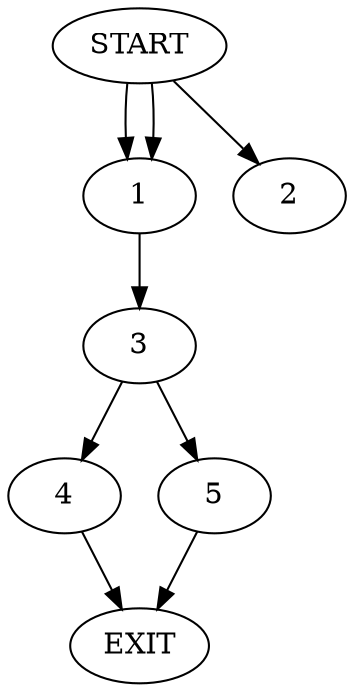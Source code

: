 digraph { 
0 [label="START"];
1;
2;
3;
4;
5;
6[label="EXIT"];
0 -> 2;
0 -> 1;
0:s2 -> 1;
1 -> 3;
3 -> 4;
3 -> 5;
4 -> 6;
5 -> 6;
}